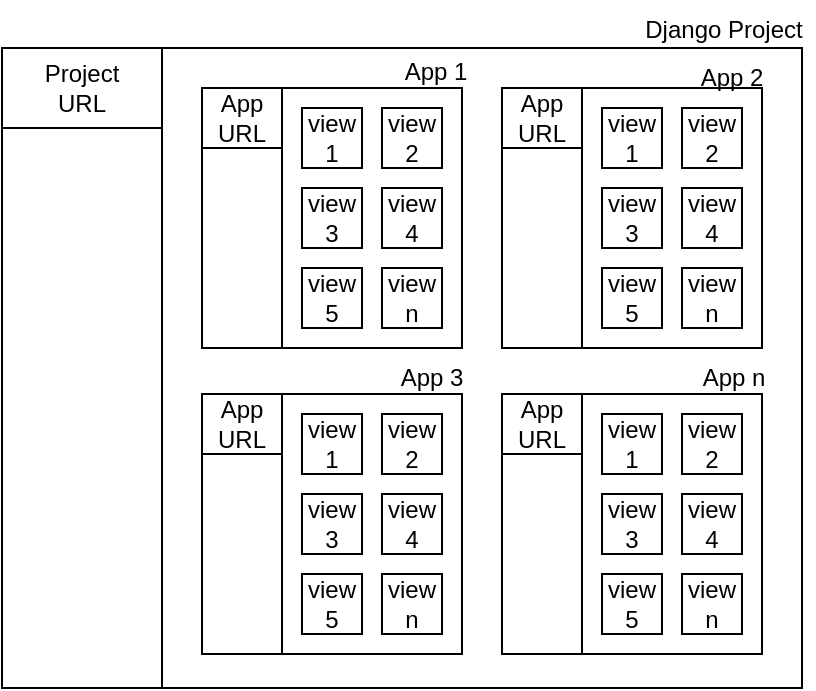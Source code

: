 <mxfile version="24.4.3" type="github">
  <diagram name="Page-1" id="xHAjWHPY_DkZx5Skzk0E">
    <mxGraphModel dx="607" dy="323" grid="1" gridSize="10" guides="1" tooltips="1" connect="1" arrows="1" fold="1" page="1" pageScale="1" pageWidth="850" pageHeight="1100" math="0" shadow="0">
      <root>
        <mxCell id="0" />
        <mxCell id="1" parent="0" />
        <mxCell id="JRVUR8td_TuOC18Qz_Jx-1" value="" style="rounded=0;whiteSpace=wrap;html=1;" vertex="1" parent="1">
          <mxGeometry x="200" y="480" width="400" height="320" as="geometry" />
        </mxCell>
        <mxCell id="JRVUR8td_TuOC18Qz_Jx-2" value="" style="whiteSpace=wrap;html=1;aspect=fixed;" vertex="1" parent="1">
          <mxGeometry x="280" y="480" width="320" height="320" as="geometry" />
        </mxCell>
        <mxCell id="JRVUR8td_TuOC18Qz_Jx-3" value="" style="whiteSpace=wrap;html=1;aspect=fixed;" vertex="1" parent="1">
          <mxGeometry x="300" y="500" width="130" height="130" as="geometry" />
        </mxCell>
        <mxCell id="JRVUR8td_TuOC18Qz_Jx-8" value="" style="rounded=0;whiteSpace=wrap;html=1;" vertex="1" parent="1">
          <mxGeometry x="340" y="500" width="90" height="130" as="geometry" />
        </mxCell>
        <mxCell id="JRVUR8td_TuOC18Qz_Jx-36" value="Django Project" style="text;html=1;align=center;verticalAlign=middle;whiteSpace=wrap;rounded=0;" vertex="1" parent="1">
          <mxGeometry x="516" y="456" width="90" height="30" as="geometry" />
        </mxCell>
        <mxCell id="JRVUR8td_TuOC18Qz_Jx-37" value="App 1" style="text;html=1;align=center;verticalAlign=middle;whiteSpace=wrap;rounded=0;" vertex="1" parent="1">
          <mxGeometry x="392" y="477" width="50" height="30" as="geometry" />
        </mxCell>
        <mxCell id="JRVUR8td_TuOC18Qz_Jx-38" value="" style="whiteSpace=wrap;html=1;aspect=fixed;" vertex="1" parent="1">
          <mxGeometry x="300" y="653" width="130" height="130" as="geometry" />
        </mxCell>
        <mxCell id="JRVUR8td_TuOC18Qz_Jx-39" value="" style="rounded=0;whiteSpace=wrap;html=1;" vertex="1" parent="1">
          <mxGeometry x="340" y="653" width="90" height="130" as="geometry" />
        </mxCell>
        <mxCell id="JRVUR8td_TuOC18Qz_Jx-46" value="App 3" style="text;html=1;align=center;verticalAlign=middle;whiteSpace=wrap;rounded=0;" vertex="1" parent="1">
          <mxGeometry x="390" y="630" width="50" height="30" as="geometry" />
        </mxCell>
        <mxCell id="JRVUR8td_TuOC18Qz_Jx-47" value="" style="whiteSpace=wrap;html=1;aspect=fixed;" vertex="1" parent="1">
          <mxGeometry x="450" y="500" width="130" height="130" as="geometry" />
        </mxCell>
        <mxCell id="JRVUR8td_TuOC18Qz_Jx-48" value="" style="rounded=0;whiteSpace=wrap;html=1;" vertex="1" parent="1">
          <mxGeometry x="490" y="500" width="90" height="130" as="geometry" />
        </mxCell>
        <mxCell id="JRVUR8td_TuOC18Qz_Jx-55" value="App 2" style="text;html=1;align=center;verticalAlign=middle;whiteSpace=wrap;rounded=0;" vertex="1" parent="1">
          <mxGeometry x="540" y="480" width="50" height="30" as="geometry" />
        </mxCell>
        <mxCell id="JRVUR8td_TuOC18Qz_Jx-56" value="" style="whiteSpace=wrap;html=1;aspect=fixed;" vertex="1" parent="1">
          <mxGeometry x="450" y="653" width="130" height="130" as="geometry" />
        </mxCell>
        <mxCell id="JRVUR8td_TuOC18Qz_Jx-57" value="" style="rounded=0;whiteSpace=wrap;html=1;" vertex="1" parent="1">
          <mxGeometry x="490" y="653" width="90" height="130" as="geometry" />
        </mxCell>
        <mxCell id="JRVUR8td_TuOC18Qz_Jx-64" value="App n" style="text;html=1;align=center;verticalAlign=middle;whiteSpace=wrap;rounded=0;" vertex="1" parent="1">
          <mxGeometry x="541" y="630" width="50" height="30" as="geometry" />
        </mxCell>
        <mxCell id="JRVUR8td_TuOC18Qz_Jx-70" value="" style="rounded=0;whiteSpace=wrap;html=1;" vertex="1" parent="1">
          <mxGeometry x="200" y="480" width="80" height="40" as="geometry" />
        </mxCell>
        <mxCell id="JRVUR8td_TuOC18Qz_Jx-65" value="Project&lt;div&gt;URL&lt;/div&gt;" style="text;html=1;align=center;verticalAlign=middle;whiteSpace=wrap;rounded=0;" vertex="1" parent="1">
          <mxGeometry x="210" y="485" width="60" height="30" as="geometry" />
        </mxCell>
        <mxCell id="JRVUR8td_TuOC18Qz_Jx-72" value="" style="rounded=0;whiteSpace=wrap;html=1;" vertex="1" parent="1">
          <mxGeometry x="450" y="500" width="40" height="30" as="geometry" />
        </mxCell>
        <mxCell id="JRVUR8td_TuOC18Qz_Jx-67" value="App&lt;div&gt;URL&lt;/div&gt;" style="text;html=1;align=center;verticalAlign=middle;whiteSpace=wrap;rounded=0;" vertex="1" parent="1">
          <mxGeometry x="455" y="500" width="30" height="30" as="geometry" />
        </mxCell>
        <mxCell id="JRVUR8td_TuOC18Qz_Jx-73" value="" style="rounded=0;whiteSpace=wrap;html=1;" vertex="1" parent="1">
          <mxGeometry x="300" y="653" width="40" height="30" as="geometry" />
        </mxCell>
        <mxCell id="JRVUR8td_TuOC18Qz_Jx-68" value="App&lt;div&gt;URL&lt;/div&gt;" style="text;html=1;align=center;verticalAlign=middle;whiteSpace=wrap;rounded=0;" vertex="1" parent="1">
          <mxGeometry x="305" y="653" width="30" height="30" as="geometry" />
        </mxCell>
        <mxCell id="JRVUR8td_TuOC18Qz_Jx-74" value="" style="rounded=0;whiteSpace=wrap;html=1;" vertex="1" parent="1">
          <mxGeometry x="450" y="653" width="40" height="30" as="geometry" />
        </mxCell>
        <mxCell id="JRVUR8td_TuOC18Qz_Jx-69" value="App&lt;div&gt;URL&lt;/div&gt;" style="text;html=1;align=center;verticalAlign=middle;whiteSpace=wrap;rounded=0;" vertex="1" parent="1">
          <mxGeometry x="455" y="653" width="30" height="30" as="geometry" />
        </mxCell>
        <mxCell id="JRVUR8td_TuOC18Qz_Jx-71" value="" style="rounded=0;whiteSpace=wrap;html=1;" vertex="1" parent="1">
          <mxGeometry x="300" y="500" width="40" height="30" as="geometry" />
        </mxCell>
        <mxCell id="JRVUR8td_TuOC18Qz_Jx-66" value="App&lt;div&gt;URL&lt;/div&gt;" style="text;html=1;align=center;verticalAlign=middle;whiteSpace=wrap;rounded=0;" vertex="1" parent="1">
          <mxGeometry x="305" y="500" width="30" height="30" as="geometry" />
        </mxCell>
        <mxCell id="JRVUR8td_TuOC18Qz_Jx-81" value="" style="rounded=0;whiteSpace=wrap;html=1;" vertex="1" parent="1">
          <mxGeometry x="500" y="663" width="30" height="30" as="geometry" />
        </mxCell>
        <mxCell id="JRVUR8td_TuOC18Qz_Jx-82" value="" style="rounded=0;whiteSpace=wrap;html=1;" vertex="1" parent="1">
          <mxGeometry x="540" y="663" width="30" height="30" as="geometry" />
        </mxCell>
        <mxCell id="JRVUR8td_TuOC18Qz_Jx-83" value="" style="rounded=0;whiteSpace=wrap;html=1;" vertex="1" parent="1">
          <mxGeometry x="500" y="703" width="30" height="30" as="geometry" />
        </mxCell>
        <mxCell id="JRVUR8td_TuOC18Qz_Jx-84" value="" style="rounded=0;whiteSpace=wrap;html=1;" vertex="1" parent="1">
          <mxGeometry x="540" y="703" width="30" height="30" as="geometry" />
        </mxCell>
        <mxCell id="JRVUR8td_TuOC18Qz_Jx-85" value="" style="rounded=0;whiteSpace=wrap;html=1;" vertex="1" parent="1">
          <mxGeometry x="500" y="743" width="30" height="30" as="geometry" />
        </mxCell>
        <mxCell id="JRVUR8td_TuOC18Qz_Jx-86" value="" style="rounded=0;whiteSpace=wrap;html=1;" vertex="1" parent="1">
          <mxGeometry x="540" y="743" width="30" height="30" as="geometry" />
        </mxCell>
        <mxCell id="JRVUR8td_TuOC18Qz_Jx-87" value="view&lt;div&gt;1&lt;/div&gt;" style="text;html=1;align=center;verticalAlign=middle;whiteSpace=wrap;rounded=0;" vertex="1" parent="1">
          <mxGeometry x="500" y="663" width="30" height="30" as="geometry" />
        </mxCell>
        <mxCell id="JRVUR8td_TuOC18Qz_Jx-88" value="view&lt;div&gt;2&lt;/div&gt;" style="text;html=1;align=center;verticalAlign=middle;whiteSpace=wrap;rounded=0;" vertex="1" parent="1">
          <mxGeometry x="540" y="663" width="30" height="30" as="geometry" />
        </mxCell>
        <mxCell id="JRVUR8td_TuOC18Qz_Jx-89" value="view&lt;div&gt;3&lt;/div&gt;" style="text;html=1;align=center;verticalAlign=middle;whiteSpace=wrap;rounded=0;" vertex="1" parent="1">
          <mxGeometry x="500" y="703" width="30" height="30" as="geometry" />
        </mxCell>
        <mxCell id="JRVUR8td_TuOC18Qz_Jx-90" value="view&lt;div&gt;4&lt;/div&gt;" style="text;html=1;align=center;verticalAlign=middle;whiteSpace=wrap;rounded=0;" vertex="1" parent="1">
          <mxGeometry x="540" y="703" width="30" height="30" as="geometry" />
        </mxCell>
        <mxCell id="JRVUR8td_TuOC18Qz_Jx-91" value="view&lt;div&gt;5&lt;/div&gt;" style="text;html=1;align=center;verticalAlign=middle;whiteSpace=wrap;rounded=0;" vertex="1" parent="1">
          <mxGeometry x="500" y="743" width="30" height="30" as="geometry" />
        </mxCell>
        <mxCell id="JRVUR8td_TuOC18Qz_Jx-92" value="view&lt;div&gt;n&lt;/div&gt;" style="text;html=1;align=center;verticalAlign=middle;whiteSpace=wrap;rounded=0;" vertex="1" parent="1">
          <mxGeometry x="540" y="743" width="30" height="30" as="geometry" />
        </mxCell>
        <mxCell id="JRVUR8td_TuOC18Qz_Jx-93" value="" style="rounded=0;whiteSpace=wrap;html=1;" vertex="1" parent="1">
          <mxGeometry x="350" y="510" width="30" height="30" as="geometry" />
        </mxCell>
        <mxCell id="JRVUR8td_TuOC18Qz_Jx-94" value="" style="rounded=0;whiteSpace=wrap;html=1;" vertex="1" parent="1">
          <mxGeometry x="390" y="510" width="30" height="30" as="geometry" />
        </mxCell>
        <mxCell id="JRVUR8td_TuOC18Qz_Jx-95" value="" style="rounded=0;whiteSpace=wrap;html=1;" vertex="1" parent="1">
          <mxGeometry x="350" y="550" width="30" height="30" as="geometry" />
        </mxCell>
        <mxCell id="JRVUR8td_TuOC18Qz_Jx-96" value="" style="rounded=0;whiteSpace=wrap;html=1;" vertex="1" parent="1">
          <mxGeometry x="390" y="550" width="30" height="30" as="geometry" />
        </mxCell>
        <mxCell id="JRVUR8td_TuOC18Qz_Jx-97" value="" style="rounded=0;whiteSpace=wrap;html=1;" vertex="1" parent="1">
          <mxGeometry x="350" y="590" width="30" height="30" as="geometry" />
        </mxCell>
        <mxCell id="JRVUR8td_TuOC18Qz_Jx-98" value="" style="rounded=0;whiteSpace=wrap;html=1;" vertex="1" parent="1">
          <mxGeometry x="390" y="590" width="30" height="30" as="geometry" />
        </mxCell>
        <mxCell id="JRVUR8td_TuOC18Qz_Jx-99" value="view&lt;div&gt;1&lt;/div&gt;" style="text;html=1;align=center;verticalAlign=middle;whiteSpace=wrap;rounded=0;" vertex="1" parent="1">
          <mxGeometry x="350" y="510" width="30" height="30" as="geometry" />
        </mxCell>
        <mxCell id="JRVUR8td_TuOC18Qz_Jx-100" value="view&lt;div&gt;2&lt;/div&gt;" style="text;html=1;align=center;verticalAlign=middle;whiteSpace=wrap;rounded=0;" vertex="1" parent="1">
          <mxGeometry x="390" y="510" width="30" height="30" as="geometry" />
        </mxCell>
        <mxCell id="JRVUR8td_TuOC18Qz_Jx-101" value="view&lt;div&gt;3&lt;/div&gt;" style="text;html=1;align=center;verticalAlign=middle;whiteSpace=wrap;rounded=0;" vertex="1" parent="1">
          <mxGeometry x="350" y="550" width="30" height="30" as="geometry" />
        </mxCell>
        <mxCell id="JRVUR8td_TuOC18Qz_Jx-102" value="view&lt;div&gt;4&lt;/div&gt;" style="text;html=1;align=center;verticalAlign=middle;whiteSpace=wrap;rounded=0;" vertex="1" parent="1">
          <mxGeometry x="390" y="550" width="30" height="30" as="geometry" />
        </mxCell>
        <mxCell id="JRVUR8td_TuOC18Qz_Jx-103" value="view&lt;div&gt;5&lt;/div&gt;" style="text;html=1;align=center;verticalAlign=middle;whiteSpace=wrap;rounded=0;" vertex="1" parent="1">
          <mxGeometry x="350" y="590" width="30" height="30" as="geometry" />
        </mxCell>
        <mxCell id="JRVUR8td_TuOC18Qz_Jx-104" value="view&lt;div&gt;n&lt;/div&gt;" style="text;html=1;align=center;verticalAlign=middle;whiteSpace=wrap;rounded=0;" vertex="1" parent="1">
          <mxGeometry x="390" y="590" width="30" height="30" as="geometry" />
        </mxCell>
        <mxCell id="JRVUR8td_TuOC18Qz_Jx-105" value="" style="rounded=0;whiteSpace=wrap;html=1;" vertex="1" parent="1">
          <mxGeometry x="500" y="510" width="30" height="30" as="geometry" />
        </mxCell>
        <mxCell id="JRVUR8td_TuOC18Qz_Jx-106" value="" style="rounded=0;whiteSpace=wrap;html=1;" vertex="1" parent="1">
          <mxGeometry x="540" y="510" width="30" height="30" as="geometry" />
        </mxCell>
        <mxCell id="JRVUR8td_TuOC18Qz_Jx-107" value="" style="rounded=0;whiteSpace=wrap;html=1;" vertex="1" parent="1">
          <mxGeometry x="500" y="550" width="30" height="30" as="geometry" />
        </mxCell>
        <mxCell id="JRVUR8td_TuOC18Qz_Jx-108" value="" style="rounded=0;whiteSpace=wrap;html=1;" vertex="1" parent="1">
          <mxGeometry x="540" y="550" width="30" height="30" as="geometry" />
        </mxCell>
        <mxCell id="JRVUR8td_TuOC18Qz_Jx-109" value="" style="rounded=0;whiteSpace=wrap;html=1;" vertex="1" parent="1">
          <mxGeometry x="500" y="590" width="30" height="30" as="geometry" />
        </mxCell>
        <mxCell id="JRVUR8td_TuOC18Qz_Jx-110" value="" style="rounded=0;whiteSpace=wrap;html=1;" vertex="1" parent="1">
          <mxGeometry x="540" y="590" width="30" height="30" as="geometry" />
        </mxCell>
        <mxCell id="JRVUR8td_TuOC18Qz_Jx-111" value="view&lt;div&gt;1&lt;/div&gt;" style="text;html=1;align=center;verticalAlign=middle;whiteSpace=wrap;rounded=0;" vertex="1" parent="1">
          <mxGeometry x="500" y="510" width="30" height="30" as="geometry" />
        </mxCell>
        <mxCell id="JRVUR8td_TuOC18Qz_Jx-112" value="view&lt;div&gt;2&lt;/div&gt;" style="text;html=1;align=center;verticalAlign=middle;whiteSpace=wrap;rounded=0;" vertex="1" parent="1">
          <mxGeometry x="540" y="510" width="30" height="30" as="geometry" />
        </mxCell>
        <mxCell id="JRVUR8td_TuOC18Qz_Jx-113" value="view&lt;div&gt;3&lt;/div&gt;" style="text;html=1;align=center;verticalAlign=middle;whiteSpace=wrap;rounded=0;" vertex="1" parent="1">
          <mxGeometry x="500" y="550" width="30" height="30" as="geometry" />
        </mxCell>
        <mxCell id="JRVUR8td_TuOC18Qz_Jx-114" value="view&lt;div&gt;4&lt;/div&gt;" style="text;html=1;align=center;verticalAlign=middle;whiteSpace=wrap;rounded=0;" vertex="1" parent="1">
          <mxGeometry x="540" y="550" width="30" height="30" as="geometry" />
        </mxCell>
        <mxCell id="JRVUR8td_TuOC18Qz_Jx-115" value="view&lt;div&gt;5&lt;/div&gt;" style="text;html=1;align=center;verticalAlign=middle;whiteSpace=wrap;rounded=0;" vertex="1" parent="1">
          <mxGeometry x="500" y="590" width="30" height="30" as="geometry" />
        </mxCell>
        <mxCell id="JRVUR8td_TuOC18Qz_Jx-116" value="view&lt;div&gt;n&lt;/div&gt;" style="text;html=1;align=center;verticalAlign=middle;whiteSpace=wrap;rounded=0;" vertex="1" parent="1">
          <mxGeometry x="540" y="590" width="30" height="30" as="geometry" />
        </mxCell>
        <mxCell id="JRVUR8td_TuOC18Qz_Jx-117" value="" style="rounded=0;whiteSpace=wrap;html=1;" vertex="1" parent="1">
          <mxGeometry x="350" y="663" width="30" height="30" as="geometry" />
        </mxCell>
        <mxCell id="JRVUR8td_TuOC18Qz_Jx-118" value="" style="rounded=0;whiteSpace=wrap;html=1;" vertex="1" parent="1">
          <mxGeometry x="390" y="663" width="30" height="30" as="geometry" />
        </mxCell>
        <mxCell id="JRVUR8td_TuOC18Qz_Jx-119" value="" style="rounded=0;whiteSpace=wrap;html=1;" vertex="1" parent="1">
          <mxGeometry x="350" y="703" width="30" height="30" as="geometry" />
        </mxCell>
        <mxCell id="JRVUR8td_TuOC18Qz_Jx-120" value="" style="rounded=0;whiteSpace=wrap;html=1;" vertex="1" parent="1">
          <mxGeometry x="390" y="703" width="30" height="30" as="geometry" />
        </mxCell>
        <mxCell id="JRVUR8td_TuOC18Qz_Jx-121" value="" style="rounded=0;whiteSpace=wrap;html=1;" vertex="1" parent="1">
          <mxGeometry x="350" y="743" width="30" height="30" as="geometry" />
        </mxCell>
        <mxCell id="JRVUR8td_TuOC18Qz_Jx-122" value="" style="rounded=0;whiteSpace=wrap;html=1;" vertex="1" parent="1">
          <mxGeometry x="390" y="743" width="30" height="30" as="geometry" />
        </mxCell>
        <mxCell id="JRVUR8td_TuOC18Qz_Jx-123" value="view&lt;div&gt;1&lt;/div&gt;" style="text;html=1;align=center;verticalAlign=middle;whiteSpace=wrap;rounded=0;" vertex="1" parent="1">
          <mxGeometry x="350" y="663" width="30" height="30" as="geometry" />
        </mxCell>
        <mxCell id="JRVUR8td_TuOC18Qz_Jx-124" value="view&lt;div&gt;2&lt;/div&gt;" style="text;html=1;align=center;verticalAlign=middle;whiteSpace=wrap;rounded=0;" vertex="1" parent="1">
          <mxGeometry x="390" y="663" width="30" height="30" as="geometry" />
        </mxCell>
        <mxCell id="JRVUR8td_TuOC18Qz_Jx-125" value="view&lt;div&gt;3&lt;/div&gt;" style="text;html=1;align=center;verticalAlign=middle;whiteSpace=wrap;rounded=0;" vertex="1" parent="1">
          <mxGeometry x="350" y="703" width="30" height="30" as="geometry" />
        </mxCell>
        <mxCell id="JRVUR8td_TuOC18Qz_Jx-126" value="view&lt;div&gt;4&lt;/div&gt;" style="text;html=1;align=center;verticalAlign=middle;whiteSpace=wrap;rounded=0;" vertex="1" parent="1">
          <mxGeometry x="390" y="703" width="30" height="30" as="geometry" />
        </mxCell>
        <mxCell id="JRVUR8td_TuOC18Qz_Jx-127" value="view&lt;div&gt;5&lt;/div&gt;" style="text;html=1;align=center;verticalAlign=middle;whiteSpace=wrap;rounded=0;" vertex="1" parent="1">
          <mxGeometry x="350" y="743" width="30" height="30" as="geometry" />
        </mxCell>
        <mxCell id="JRVUR8td_TuOC18Qz_Jx-128" value="view&lt;div&gt;n&lt;/div&gt;" style="text;html=1;align=center;verticalAlign=middle;whiteSpace=wrap;rounded=0;" vertex="1" parent="1">
          <mxGeometry x="390" y="743" width="30" height="30" as="geometry" />
        </mxCell>
      </root>
    </mxGraphModel>
  </diagram>
</mxfile>
